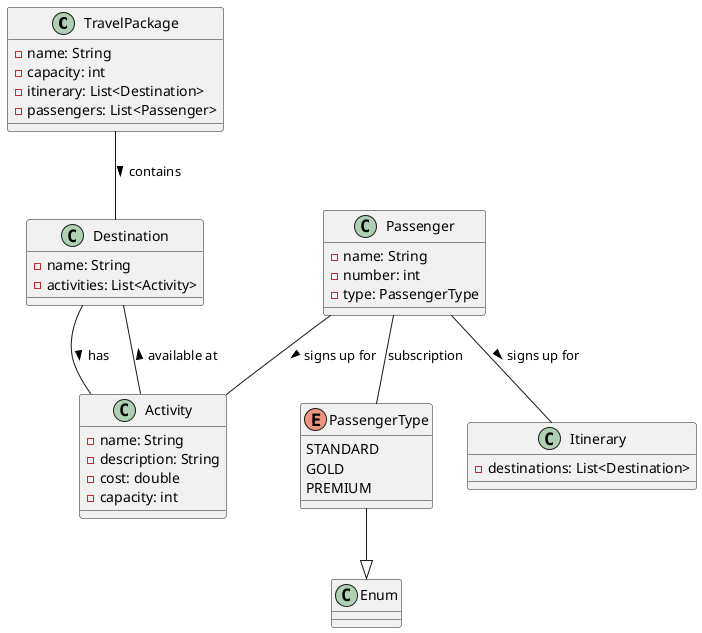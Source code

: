 @startuml

class TravelPackage {
  - name: String
  - capacity: int
  - itinerary: List<Destination>
  - passengers: List<Passenger>
}

class Destination {
  - name: String
  - activities: List<Activity>
}

class Activity {
  - name: String
  - description: String
  - cost: double
  - capacity: int
}

enum PassengerType {
  STANDARD
  GOLD
  PREMIUM
}

class Passenger {
  - name: String
  - number: int
  - type: PassengerType
}

class Itinerary {
  - destinations: List<Destination>
}

TravelPackage -- Destination : contains >
Destination -- Activity : has >
Activity -- Destination : available at >
Passenger -- Activity : signs up for >
Passenger -- Itinerary : signs up for >
PassengerType --|> Enum
Passenger -- PassengerType : subscription
@enduml